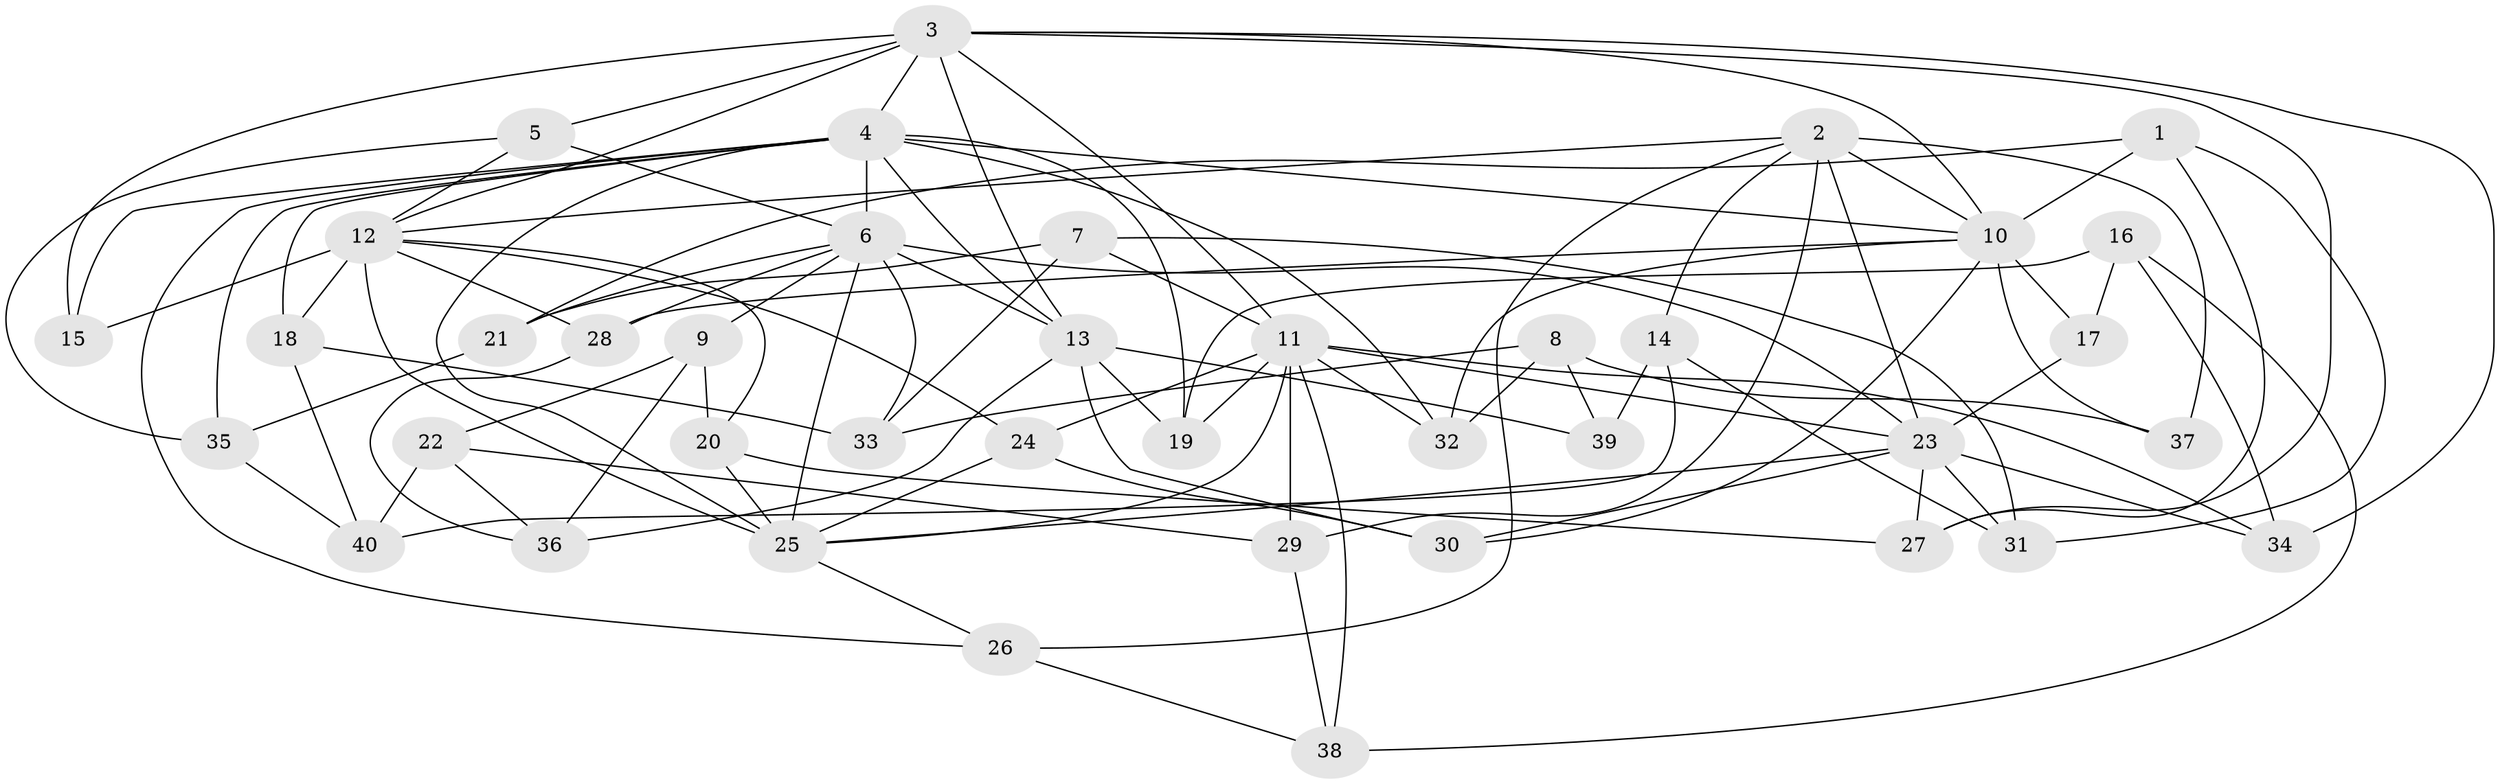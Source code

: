 // original degree distribution, {4: 1.0}
// Generated by graph-tools (version 1.1) at 2025/43/03/06/25 01:43:21]
// undirected, 40 vertices, 102 edges
graph export_dot {
graph [start="1"]
  node [color=gray90,style=filled];
  1;
  2;
  3;
  4;
  5;
  6;
  7;
  8;
  9;
  10;
  11;
  12;
  13;
  14;
  15;
  16;
  17;
  18;
  19;
  20;
  21;
  22;
  23;
  24;
  25;
  26;
  27;
  28;
  29;
  30;
  31;
  32;
  33;
  34;
  35;
  36;
  37;
  38;
  39;
  40;
  1 -- 10 [weight=1.0];
  1 -- 21 [weight=1.0];
  1 -- 27 [weight=1.0];
  1 -- 31 [weight=1.0];
  2 -- 10 [weight=1.0];
  2 -- 12 [weight=1.0];
  2 -- 14 [weight=1.0];
  2 -- 23 [weight=1.0];
  2 -- 26 [weight=1.0];
  2 -- 29 [weight=1.0];
  2 -- 37 [weight=2.0];
  3 -- 4 [weight=1.0];
  3 -- 5 [weight=1.0];
  3 -- 10 [weight=1.0];
  3 -- 11 [weight=1.0];
  3 -- 12 [weight=1.0];
  3 -- 13 [weight=1.0];
  3 -- 15 [weight=2.0];
  3 -- 27 [weight=1.0];
  3 -- 34 [weight=1.0];
  4 -- 6 [weight=2.0];
  4 -- 10 [weight=1.0];
  4 -- 13 [weight=1.0];
  4 -- 15 [weight=1.0];
  4 -- 18 [weight=1.0];
  4 -- 19 [weight=1.0];
  4 -- 25 [weight=1.0];
  4 -- 26 [weight=1.0];
  4 -- 32 [weight=1.0];
  4 -- 35 [weight=1.0];
  5 -- 6 [weight=1.0];
  5 -- 12 [weight=1.0];
  5 -- 35 [weight=1.0];
  6 -- 9 [weight=1.0];
  6 -- 13 [weight=1.0];
  6 -- 21 [weight=1.0];
  6 -- 23 [weight=2.0];
  6 -- 25 [weight=2.0];
  6 -- 28 [weight=1.0];
  6 -- 33 [weight=1.0];
  7 -- 11 [weight=1.0];
  7 -- 21 [weight=1.0];
  7 -- 31 [weight=1.0];
  7 -- 33 [weight=1.0];
  8 -- 32 [weight=1.0];
  8 -- 33 [weight=1.0];
  8 -- 37 [weight=1.0];
  8 -- 39 [weight=1.0];
  9 -- 20 [weight=1.0];
  9 -- 22 [weight=1.0];
  9 -- 36 [weight=1.0];
  10 -- 17 [weight=4.0];
  10 -- 28 [weight=1.0];
  10 -- 30 [weight=1.0];
  10 -- 32 [weight=1.0];
  10 -- 37 [weight=1.0];
  11 -- 19 [weight=1.0];
  11 -- 23 [weight=1.0];
  11 -- 24 [weight=1.0];
  11 -- 25 [weight=1.0];
  11 -- 29 [weight=1.0];
  11 -- 32 [weight=1.0];
  11 -- 34 [weight=1.0];
  11 -- 38 [weight=1.0];
  12 -- 15 [weight=1.0];
  12 -- 18 [weight=1.0];
  12 -- 20 [weight=1.0];
  12 -- 24 [weight=1.0];
  12 -- 25 [weight=2.0];
  12 -- 28 [weight=1.0];
  13 -- 19 [weight=1.0];
  13 -- 30 [weight=1.0];
  13 -- 36 [weight=1.0];
  13 -- 39 [weight=2.0];
  14 -- 31 [weight=1.0];
  14 -- 39 [weight=1.0];
  14 -- 40 [weight=1.0];
  16 -- 17 [weight=1.0];
  16 -- 19 [weight=1.0];
  16 -- 34 [weight=1.0];
  16 -- 38 [weight=1.0];
  17 -- 23 [weight=1.0];
  18 -- 33 [weight=1.0];
  18 -- 40 [weight=1.0];
  20 -- 25 [weight=1.0];
  20 -- 27 [weight=1.0];
  21 -- 35 [weight=1.0];
  22 -- 29 [weight=1.0];
  22 -- 36 [weight=1.0];
  22 -- 40 [weight=1.0];
  23 -- 25 [weight=1.0];
  23 -- 27 [weight=1.0];
  23 -- 30 [weight=1.0];
  23 -- 31 [weight=1.0];
  23 -- 34 [weight=1.0];
  24 -- 25 [weight=1.0];
  24 -- 30 [weight=1.0];
  25 -- 26 [weight=1.0];
  26 -- 38 [weight=1.0];
  28 -- 36 [weight=1.0];
  29 -- 38 [weight=1.0];
  35 -- 40 [weight=1.0];
}
